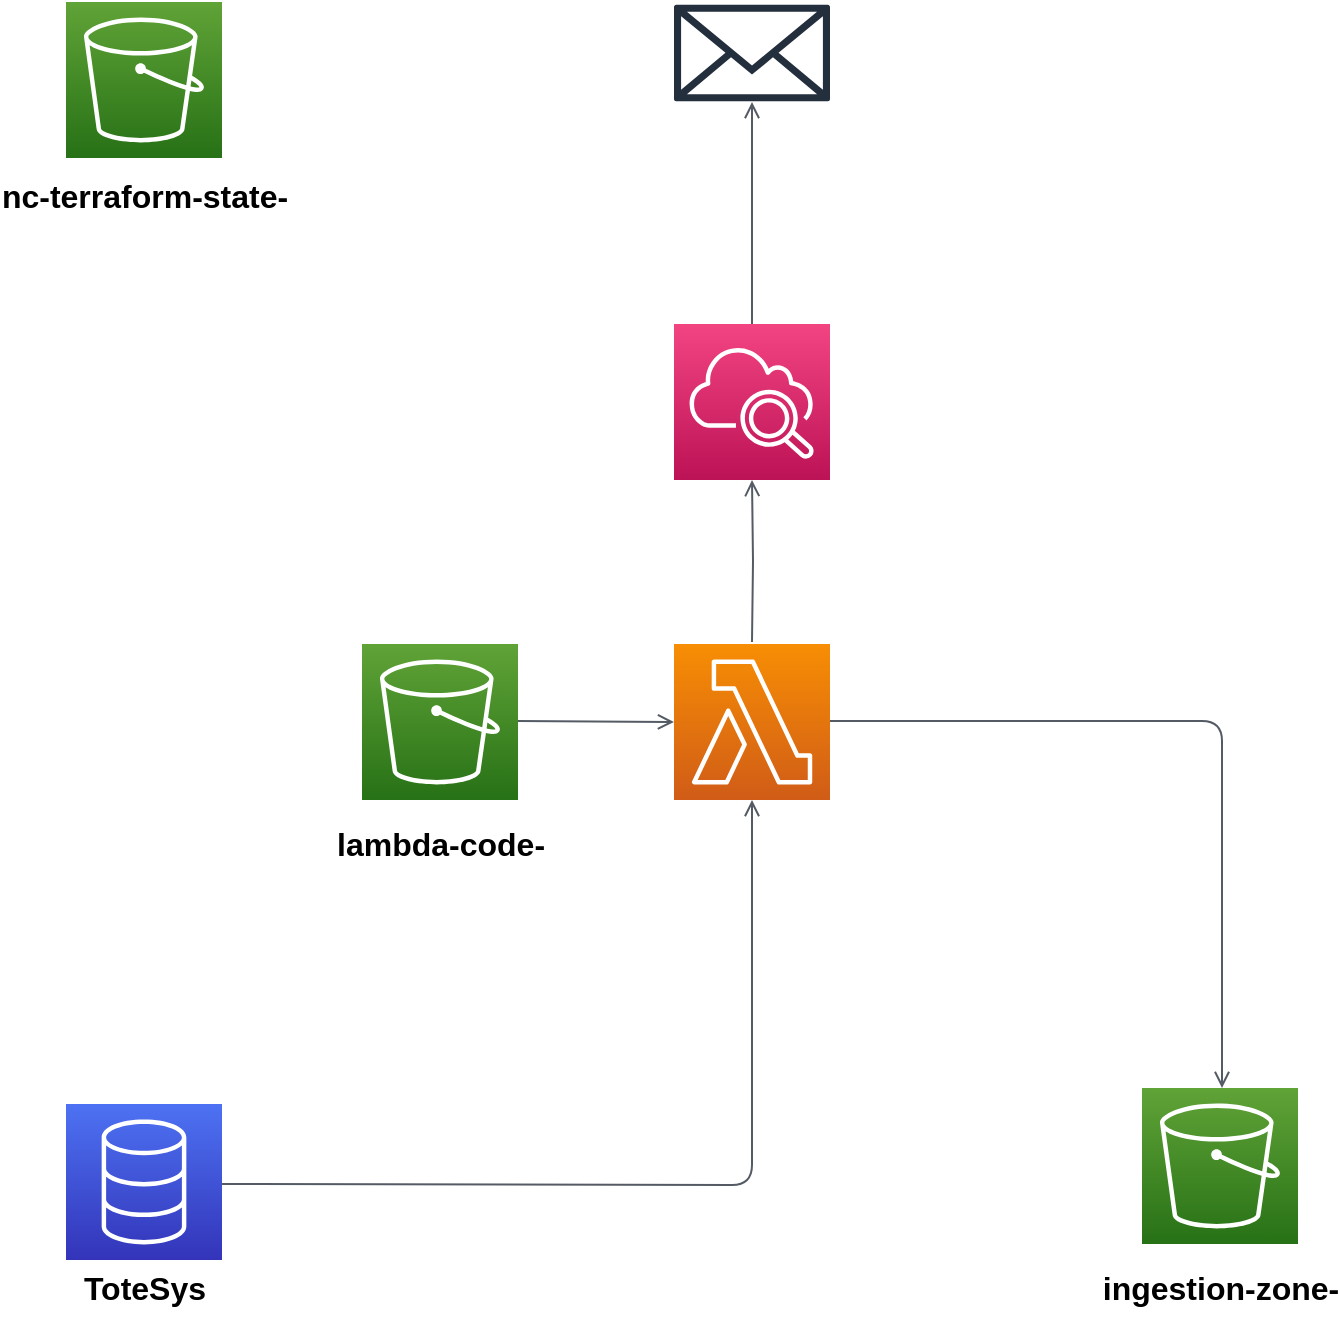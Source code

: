 <mxfile>
    <diagram name="Page-1" id="cX--IuZKZo21eHTuOP-7">
        <mxGraphModel dx="1343" dy="835" grid="0" gridSize="10" guides="1" tooltips="1" connect="1" arrows="1" fold="1" page="1" pageScale="1" pageWidth="1169" pageHeight="827" background="#ffffff" math="0" shadow="0">
            <root>
                <mxCell id="0"/>
                <mxCell id="1" parent="0"/>
                <mxCell id="d_dgDio1V9lW3O_3MtaG-4" value="" style="sketch=0;points=[[0,0,0],[0.25,0,0],[0.5,0,0],[0.75,0,0],[1,0,0],[0,1,0],[0.25,1,0],[0.5,1,0],[0.75,1,0],[1,1,0],[0,0.25,0],[0,0.5,0],[0,0.75,0],[1,0.25,0],[1,0.5,0],[1,0.75,0]];outlineConnect=0;fontColor=#232F3E;gradientColor=#60A337;gradientDirection=north;fillColor=#277116;strokeColor=#ffffff;dashed=0;verticalLabelPosition=bottom;verticalAlign=top;align=center;html=1;fontSize=12;fontStyle=0;aspect=fixed;shape=mxgraph.aws4.resourceIcon;resIcon=mxgraph.aws4.s3;" parent="1" vertex="1">
                    <mxGeometry x="390" y="400" width="78" height="78" as="geometry"/>
                </mxCell>
                <mxCell id="d_dgDio1V9lW3O_3MtaG-5" value="" style="sketch=0;points=[[0,0,0],[0.25,0,0],[0.5,0,0],[0.75,0,0],[1,0,0],[0,1,0],[0.25,1,0],[0.5,1,0],[0.75,1,0],[1,1,0],[0,0.25,0],[0,0.5,0],[0,0.75,0],[1,0.25,0],[1,0.5,0],[1,0.75,0]];outlineConnect=0;fontColor=#232F3E;gradientColor=#60A337;gradientDirection=north;fillColor=#277116;strokeColor=#ffffff;dashed=0;verticalLabelPosition=bottom;verticalAlign=top;align=center;html=1;fontSize=12;fontStyle=0;aspect=fixed;shape=mxgraph.aws4.resourceIcon;resIcon=mxgraph.aws4.s3;" parent="1" vertex="1">
                    <mxGeometry x="780" y="622" width="78" height="78" as="geometry"/>
                </mxCell>
                <mxCell id="d_dgDio1V9lW3O_3MtaG-6" value="" style="sketch=0;points=[[0,0,0],[0.25,0,0],[0.5,0,0],[0.75,0,0],[1,0,0],[0,1,0],[0.25,1,0],[0.5,1,0],[0.75,1,0],[1,1,0],[0,0.25,0],[0,0.5,0],[0,0.75,0],[1,0.25,0],[1,0.5,0],[1,0.75,0]];outlineConnect=0;fontColor=#232F3E;gradientColor=#F78E04;gradientDirection=north;fillColor=#D05C17;strokeColor=#ffffff;dashed=0;verticalLabelPosition=bottom;verticalAlign=top;align=center;html=1;fontSize=12;fontStyle=0;aspect=fixed;shape=mxgraph.aws4.resourceIcon;resIcon=mxgraph.aws4.lambda;" parent="1" vertex="1">
                    <mxGeometry x="546" y="400" width="78" height="78" as="geometry"/>
                </mxCell>
                <mxCell id="d_dgDio1V9lW3O_3MtaG-7" value="&lt;font style=&quot;font-size: 16px;&quot;&gt;lambda-code-&lt;/font&gt;" style="text;strokeColor=none;fillColor=none;html=1;fontSize=24;fontStyle=1;verticalAlign=middle;align=center;" parent="1" vertex="1">
                    <mxGeometry x="379" y="478" width="100" height="40" as="geometry"/>
                </mxCell>
                <mxCell id="d_dgDio1V9lW3O_3MtaG-9" value="&lt;font style=&quot;font-size: 16px;&quot;&gt;ingestion-zone-&lt;/font&gt;" style="text;strokeColor=none;fillColor=none;html=1;fontSize=24;fontStyle=1;verticalAlign=middle;align=center;" parent="1" vertex="1">
                    <mxGeometry x="769" y="700" width="100" height="40" as="geometry"/>
                </mxCell>
                <mxCell id="d_dgDio1V9lW3O_3MtaG-17" value="" style="sketch=0;points=[[0,0,0],[0.25,0,0],[0.5,0,0],[0.75,0,0],[1,0,0],[0,1,0],[0.25,1,0],[0.5,1,0],[0.75,1,0],[1,1,0],[0,0.25,0],[0,0.5,0],[0,0.75,0],[1,0.25,0],[1,0.5,0],[1,0.75,0]];outlineConnect=0;fontColor=#232F3E;gradientColor=#4D72F3;gradientDirection=north;fillColor=#3334B9;strokeColor=#ffffff;dashed=0;verticalLabelPosition=bottom;verticalAlign=top;align=center;html=1;fontSize=12;fontStyle=0;aspect=fixed;shape=mxgraph.aws4.resourceIcon;resIcon=mxgraph.aws4.database;" parent="1" vertex="1">
                    <mxGeometry x="242" y="630" width="78" height="78" as="geometry"/>
                </mxCell>
                <mxCell id="d_dgDio1V9lW3O_3MtaG-18" value="&lt;font style=&quot;font-size: 16px;&quot;&gt;ToteSys&lt;/font&gt;" style="text;strokeColor=none;fillColor=none;html=1;fontSize=24;fontStyle=1;verticalAlign=middle;align=center;" parent="1" vertex="1">
                    <mxGeometry x="231" y="700" width="100" height="40" as="geometry"/>
                </mxCell>
                <mxCell id="d_dgDio1V9lW3O_3MtaG-20" value="" style="sketch=0;points=[[0,0,0],[0.25,0,0],[0.5,0,0],[0.75,0,0],[1,0,0],[0,1,0],[0.25,1,0],[0.5,1,0],[0.75,1,0],[1,1,0],[0,0.25,0],[0,0.5,0],[0,0.75,0],[1,0.25,0],[1,0.5,0],[1,0.75,0]];points=[[0,0,0],[0.25,0,0],[0.5,0,0],[0.75,0,0],[1,0,0],[0,1,0],[0.25,1,0],[0.5,1,0],[0.75,1,0],[1,1,0],[0,0.25,0],[0,0.5,0],[0,0.75,0],[1,0.25,0],[1,0.5,0],[1,0.75,0]];outlineConnect=0;fontColor=#232F3E;gradientColor=#F34482;gradientDirection=north;fillColor=#BC1356;strokeColor=#ffffff;dashed=0;verticalLabelPosition=bottom;verticalAlign=top;align=center;html=1;fontSize=12;fontStyle=0;aspect=fixed;shape=mxgraph.aws4.resourceIcon;resIcon=mxgraph.aws4.cloudwatch_2;" parent="1" vertex="1">
                    <mxGeometry x="546" y="240" width="78" height="78" as="geometry"/>
                </mxCell>
                <mxCell id="d_dgDio1V9lW3O_3MtaG-21" value="" style="sketch=0;outlineConnect=0;fontColor=#232F3E;gradientColor=none;fillColor=#232F3D;strokeColor=none;dashed=0;verticalLabelPosition=bottom;verticalAlign=top;align=center;html=1;fontSize=12;fontStyle=0;aspect=fixed;pointerEvents=1;shape=mxgraph.aws4.email_2;" parent="1" vertex="1">
                    <mxGeometry x="546" y="80" width="78" height="49" as="geometry"/>
                </mxCell>
                <mxCell id="d_dgDio1V9lW3O_3MtaG-22" value="" style="edgeStyle=orthogonalEdgeStyle;html=1;endArrow=open;elbow=vertical;startArrow=none;endFill=0;strokeColor=#545B64;entryX=0.5;entryY=1;entryDx=0;entryDy=0;entryPerimeter=0;rounded=1;" parent="1" target="d_dgDio1V9lW3O_3MtaG-6" edge="1">
                    <mxGeometry width="100" relative="1" as="geometry">
                        <mxPoint x="320" y="670" as="sourcePoint"/>
                        <mxPoint x="580" y="670" as="targetPoint"/>
                    </mxGeometry>
                </mxCell>
                <mxCell id="d_dgDio1V9lW3O_3MtaG-23" value="" style="edgeStyle=orthogonalEdgeStyle;html=1;endArrow=open;elbow=vertical;startArrow=none;endFill=0;strokeColor=#545B64;rounded=1;" parent="1" target="d_dgDio1V9lW3O_3MtaG-5" edge="1">
                    <mxGeometry width="100" relative="1" as="geometry">
                        <mxPoint x="624" y="438.5" as="sourcePoint"/>
                        <mxPoint x="830" y="450" as="targetPoint"/>
                        <Array as="points">
                            <mxPoint x="820" y="439"/>
                        </Array>
                    </mxGeometry>
                </mxCell>
                <mxCell id="d_dgDio1V9lW3O_3MtaG-24" value="" style="edgeStyle=orthogonalEdgeStyle;html=1;endArrow=open;elbow=vertical;startArrow=none;endFill=0;strokeColor=#545B64;rounded=0;entryX=0;entryY=0.5;entryDx=0;entryDy=0;entryPerimeter=0;" parent="1" target="d_dgDio1V9lW3O_3MtaG-6" edge="1">
                    <mxGeometry width="100" relative="1" as="geometry">
                        <mxPoint x="468" y="438.5" as="sourcePoint"/>
                        <mxPoint x="568" y="438.5" as="targetPoint"/>
                    </mxGeometry>
                </mxCell>
                <mxCell id="d_dgDio1V9lW3O_3MtaG-25" value="" style="edgeStyle=orthogonalEdgeStyle;html=1;endArrow=open;elbow=vertical;startArrow=none;endFill=0;strokeColor=#545B64;rounded=0;entryX=0.5;entryY=1;entryDx=0;entryDy=0;entryPerimeter=0;" parent="1" target="d_dgDio1V9lW3O_3MtaG-20" edge="1">
                    <mxGeometry width="100" relative="1" as="geometry">
                        <mxPoint x="585" y="399" as="sourcePoint"/>
                        <mxPoint x="685" y="399" as="targetPoint"/>
                    </mxGeometry>
                </mxCell>
                <mxCell id="d_dgDio1V9lW3O_3MtaG-26" value="" style="edgeStyle=orthogonalEdgeStyle;html=1;endArrow=open;elbow=vertical;startArrow=none;endFill=0;strokeColor=#545B64;rounded=0;entryX=0.5;entryY=1;entryDx=0;entryDy=0;entryPerimeter=0;exitX=0.5;exitY=0;exitDx=0;exitDy=0;exitPerimeter=0;" parent="1" source="d_dgDio1V9lW3O_3MtaG-20" edge="1">
                    <mxGeometry width="100" relative="1" as="geometry">
                        <mxPoint x="585" y="210" as="sourcePoint"/>
                        <mxPoint x="585" y="129" as="targetPoint"/>
                    </mxGeometry>
                </mxCell>
                <mxCell id="d_dgDio1V9lW3O_3MtaG-27" value="" style="sketch=0;points=[[0,0,0],[0.25,0,0],[0.5,0,0],[0.75,0,0],[1,0,0],[0,1,0],[0.25,1,0],[0.5,1,0],[0.75,1,0],[1,1,0],[0,0.25,0],[0,0.5,0],[0,0.75,0],[1,0.25,0],[1,0.5,0],[1,0.75,0]];outlineConnect=0;fontColor=#232F3E;gradientColor=#60A337;gradientDirection=north;fillColor=#277116;strokeColor=#ffffff;dashed=0;verticalLabelPosition=bottom;verticalAlign=top;align=center;html=1;fontSize=12;fontStyle=0;aspect=fixed;shape=mxgraph.aws4.resourceIcon;resIcon=mxgraph.aws4.s3;" parent="1" vertex="1">
                    <mxGeometry x="242" y="79" width="78" height="78" as="geometry"/>
                </mxCell>
                <mxCell id="d_dgDio1V9lW3O_3MtaG-28" value="&lt;span style=&quot;font-size: 16px;&quot;&gt;nc-terraform-state-&lt;/span&gt;" style="text;strokeColor=none;fillColor=none;html=1;fontSize=24;fontStyle=1;verticalAlign=middle;align=center;" parent="1" vertex="1">
                    <mxGeometry x="231" y="154" width="100" height="40" as="geometry"/>
                </mxCell>
            </root>
        </mxGraphModel>
    </diagram>
</mxfile>